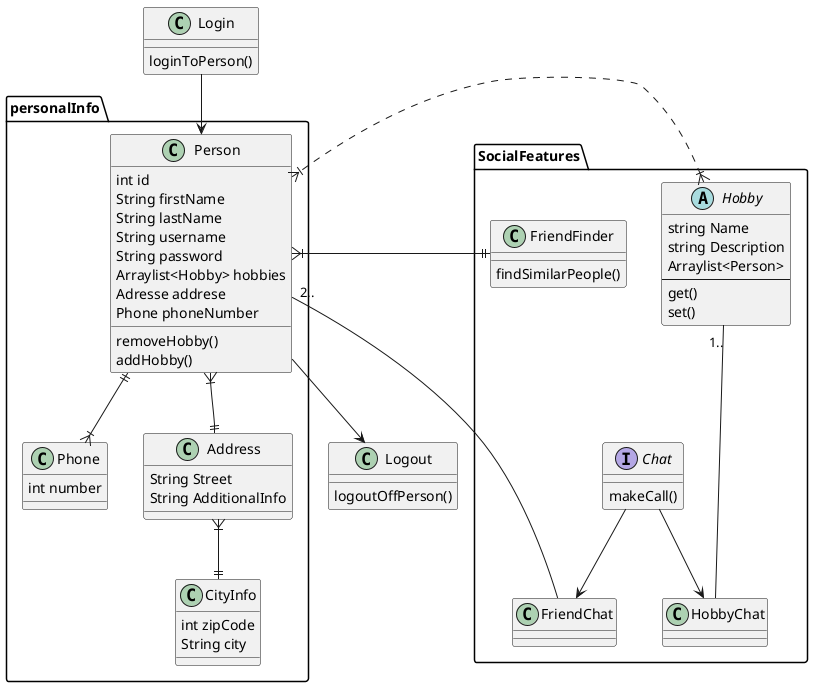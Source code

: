 @startuml
'https://plantuml.com/class-diagram
package personalInfo{
class Person{
int id
String firstName
String lastName
String username
String password
Arraylist<Hobby> hobbies
Adresse addrese
Phone phoneNumber
removeHobby()
addHobby()
}
class Phone{
int number
}
class Address{
String Street
String AdditionalInfo

}

class CityInfo{
int zipCode
String city
}
}
package SocialFeatures{
abstract class Hobby{
string Name
string Description
Arraylist<Person>
--
get()
set()
}
class FriendFinder{
findSimilarPeople()

}
interface Chat{
makeCall()
}
class FriendChat
{
}
class HobbyChat{
}
}


class Login{
loginToPerson()
}
class Logout{
logoutOffPerson()
}
Hobby }|..|{ Person
Person ||--|{ Phone
Person }|--|| Address
Address }|--|| CityInfo
Login --> Person
Person --> Logout
Person }|--|| FriendFinder
Person "2.." --- FriendChat
Hobby "1.." --- HobbyChat
Chat --> HobbyChat
Chat --> FriendChat
@enduml